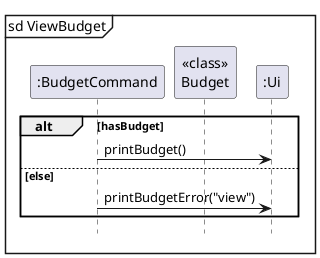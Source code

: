 @startuml

mainframe sd ViewBudget
participant ":BudgetCommand" as BudgetCommand
participant "<<class>>\nBudget" as Budget
participant ":Ui" as Ui

alt hasBudget
    BudgetCommand -> Ui: printBudget()
else else
    BudgetCommand -> Ui: printBudgetError("view")
end

hide footbox
@enduml